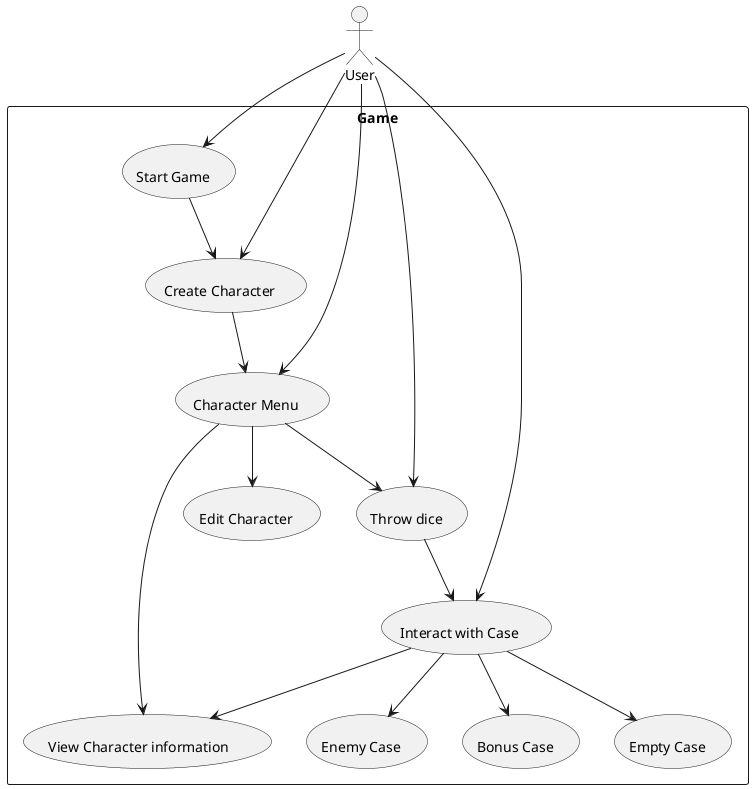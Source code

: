 @startuml
!define USECASE_COLOR #FFDDC1

actor User

rectangle "Game" {
    usecase "Start Game" as U1 << (U, USECASE_COLOR) >>
    usecase "Create Character" as U2 << (U, USECASE_COLOR) >>
    usecase "Character Menu" as U3 << (U, USECASE_COLOR) >>
    usecase "Throw dice" as U4 << (U, USECASE_COLOR) >>
    usecase "View Character information" as U5 << (U, USECASE_COLOR) >>
    usecase "Edit Character" as U6 << (U, USECASE_COLOR) >>
    usecase "Interact with Case" as U7 << (U, USECASE_COLOR) >>
    usecase "Empty Case" as U8 << (U, USECASE_COLOR) >>
    usecase "Enemy Case" as U9 << (U, USECASE_COLOR) >>
    usecase "Bonus Case" as U10 << (U, USECASE_COLOR) >>
}

User --> U1
User --> U2
User --> U3
User --> U4
User --> U7

U3 --> U4
U3 --> U5
U3 --> U6

U7 --> U8
U7 --> U9
U7 --> U10
U7 --> U5

U1 -down-> U2
U2 -down-> U3
U4 -down-> U7

@enduml
